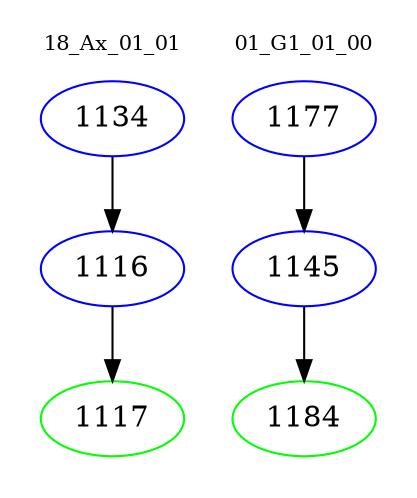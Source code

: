 digraph{
subgraph cluster_0 {
color = white
label = "18_Ax_01_01";
fontsize=10;
T0_1134 [label="1134", color="blue"]
T0_1134 -> T0_1116 [color="black"]
T0_1116 [label="1116", color="blue"]
T0_1116 -> T0_1117 [color="black"]
T0_1117 [label="1117", color="green"]
}
subgraph cluster_1 {
color = white
label = "01_G1_01_00";
fontsize=10;
T1_1177 [label="1177", color="blue"]
T1_1177 -> T1_1145 [color="black"]
T1_1145 [label="1145", color="blue"]
T1_1145 -> T1_1184 [color="black"]
T1_1184 [label="1184", color="green"]
}
}
